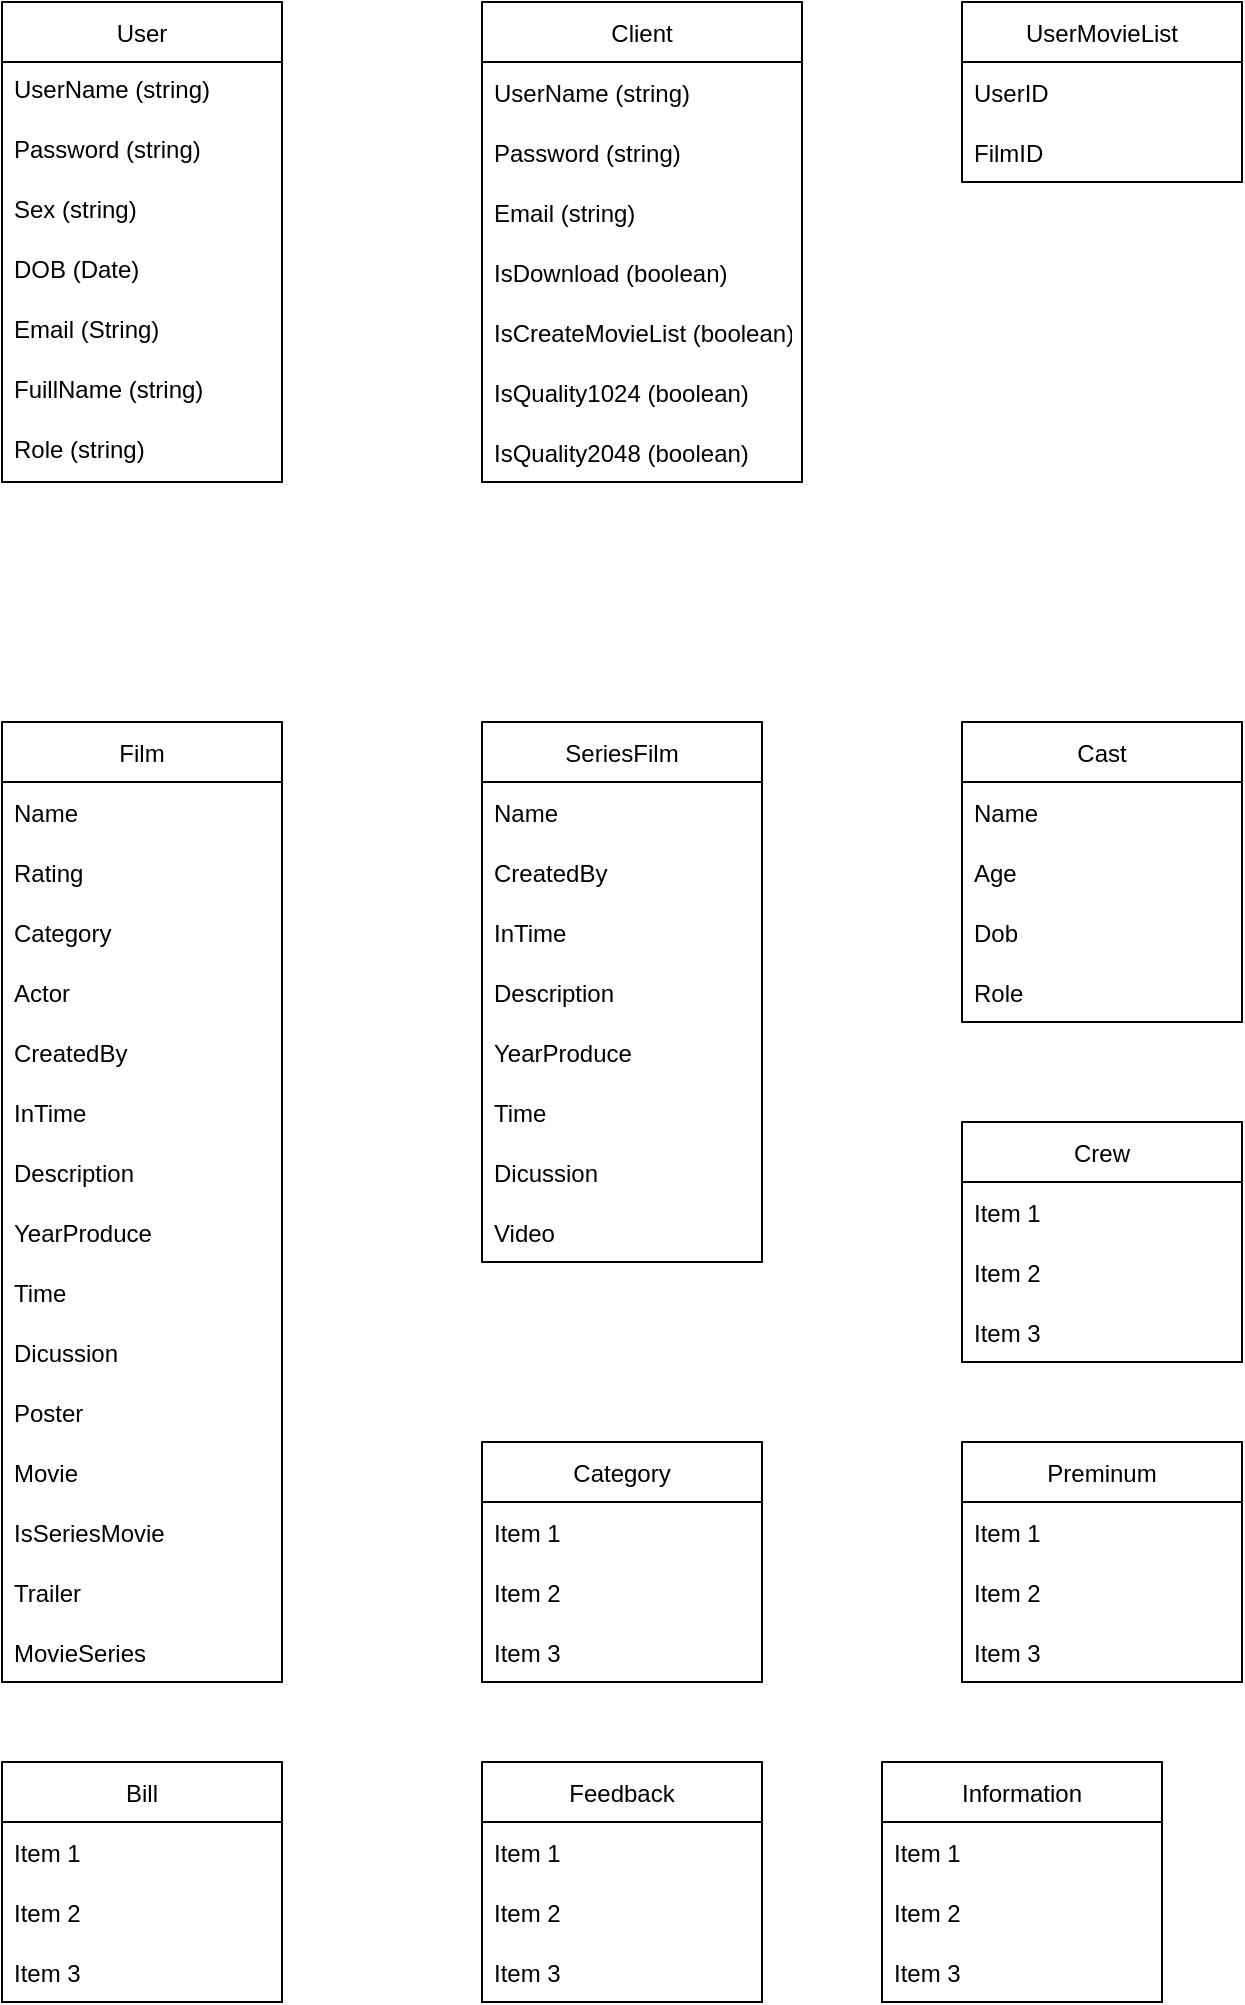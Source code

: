 <mxfile version="20.3.0" type="device"><diagram id="9KACUhpsHCOFmQkvdYIT" name="Page-1"><mxGraphModel dx="1422" dy="857" grid="1" gridSize="10" guides="1" tooltips="1" connect="1" arrows="1" fold="1" page="1" pageScale="1" pageWidth="850" pageHeight="1100" math="0" shadow="0"><root><mxCell id="0"/><mxCell id="1" parent="0"/><mxCell id="pkG-BoWIUoiV_WbQe9U1-2" value="User" style="swimlane;fontStyle=0;childLayout=stackLayout;horizontal=1;startSize=30;horizontalStack=0;resizeParent=1;resizeParentMax=0;resizeLast=0;collapsible=1;marginBottom=0;" parent="1" vertex="1"><mxGeometry x="80" y="40" width="140" height="240" as="geometry"><mxRectangle x="70" y="100" width="70" height="30" as="alternateBounds"/></mxGeometry></mxCell><mxCell id="pkG-BoWIUoiV_WbQe9U1-4" value="UserName (string)" style="text;strokeColor=none;fillColor=none;align=left;verticalAlign=top;spacingLeft=4;spacingRight=4;overflow=hidden;points=[[0,0.5],[1,0.5]];portConstraint=eastwest;rotatable=0;" parent="pkG-BoWIUoiV_WbQe9U1-2" vertex="1"><mxGeometry y="30" width="140" height="30" as="geometry"/></mxCell><mxCell id="pkG-BoWIUoiV_WbQe9U1-5" value="Password (string)" style="text;strokeColor=none;fillColor=none;align=left;verticalAlign=top;spacingLeft=4;spacingRight=4;overflow=hidden;points=[[0,0.5],[1,0.5]];portConstraint=eastwest;rotatable=0;" parent="pkG-BoWIUoiV_WbQe9U1-2" vertex="1"><mxGeometry y="60" width="140" height="30" as="geometry"/></mxCell><mxCell id="pkG-BoWIUoiV_WbQe9U1-6" value="Sex (string)" style="text;strokeColor=none;fillColor=none;align=left;verticalAlign=top;spacingLeft=4;spacingRight=4;overflow=hidden;points=[[0,0.5],[1,0.5]];portConstraint=eastwest;rotatable=0;" parent="pkG-BoWIUoiV_WbQe9U1-2" vertex="1"><mxGeometry y="90" width="140" height="30" as="geometry"/></mxCell><mxCell id="pkG-BoWIUoiV_WbQe9U1-7" value="DOB (Date)&#10;" style="text;strokeColor=none;fillColor=none;align=left;verticalAlign=top;spacingLeft=4;spacingRight=4;overflow=hidden;points=[[0,0.5],[1,0.5]];portConstraint=eastwest;rotatable=0;" parent="pkG-BoWIUoiV_WbQe9U1-2" vertex="1"><mxGeometry y="120" width="140" height="30" as="geometry"/></mxCell><mxCell id="pkG-BoWIUoiV_WbQe9U1-8" value="Email (String)&#10;" style="text;strokeColor=none;fillColor=none;align=left;verticalAlign=top;spacingLeft=4;spacingRight=4;overflow=hidden;points=[[0,0.5],[1,0.5]];portConstraint=eastwest;rotatable=0;" parent="pkG-BoWIUoiV_WbQe9U1-2" vertex="1"><mxGeometry y="150" width="140" height="30" as="geometry"/></mxCell><mxCell id="Md7j3ONvjU_q5CFGirUN-1" value="FuillName (string)" style="text;strokeColor=none;fillColor=none;align=left;verticalAlign=top;spacingLeft=4;spacingRight=4;overflow=hidden;points=[[0,0.5],[1,0.5]];portConstraint=eastwest;rotatable=0;" parent="pkG-BoWIUoiV_WbQe9U1-2" vertex="1"><mxGeometry y="180" width="140" height="30" as="geometry"/></mxCell><mxCell id="8tAIHg-STmEl-ua8atmT-22" value="Role (string)" style="text;strokeColor=none;fillColor=none;align=left;verticalAlign=top;spacingLeft=4;spacingRight=4;overflow=hidden;points=[[0,0.5],[1,0.5]];portConstraint=eastwest;rotatable=0;" parent="pkG-BoWIUoiV_WbQe9U1-2" vertex="1"><mxGeometry y="210" width="140" height="30" as="geometry"/></mxCell><mxCell id="8GAvj-Le2mO6qykfAHEM-1" value="Film" style="swimlane;fontStyle=0;childLayout=stackLayout;horizontal=1;startSize=30;horizontalStack=0;resizeParent=1;resizeParentMax=0;resizeLast=0;collapsible=1;marginBottom=0;" parent="1" vertex="1"><mxGeometry x="80" y="400" width="140" height="480" as="geometry"/></mxCell><mxCell id="8GAvj-Le2mO6qykfAHEM-2" value="Name" style="text;strokeColor=none;fillColor=none;align=left;verticalAlign=middle;spacingLeft=4;spacingRight=4;overflow=hidden;points=[[0,0.5],[1,0.5]];portConstraint=eastwest;rotatable=0;" parent="8GAvj-Le2mO6qykfAHEM-1" vertex="1"><mxGeometry y="30" width="140" height="30" as="geometry"/></mxCell><mxCell id="8GAvj-Le2mO6qykfAHEM-3" value="Rating" style="text;strokeColor=none;fillColor=none;align=left;verticalAlign=middle;spacingLeft=4;spacingRight=4;overflow=hidden;points=[[0,0.5],[1,0.5]];portConstraint=eastwest;rotatable=0;" parent="8GAvj-Le2mO6qykfAHEM-1" vertex="1"><mxGeometry y="60" width="140" height="30" as="geometry"/></mxCell><mxCell id="8GAvj-Le2mO6qykfAHEM-4" value="Category" style="text;strokeColor=none;fillColor=none;align=left;verticalAlign=middle;spacingLeft=4;spacingRight=4;overflow=hidden;points=[[0,0.5],[1,0.5]];portConstraint=eastwest;rotatable=0;" parent="8GAvj-Le2mO6qykfAHEM-1" vertex="1"><mxGeometry y="90" width="140" height="30" as="geometry"/></mxCell><mxCell id="8tAIHg-STmEl-ua8atmT-11" value="Actor" style="text;strokeColor=none;fillColor=none;align=left;verticalAlign=middle;spacingLeft=4;spacingRight=4;overflow=hidden;points=[[0,0.5],[1,0.5]];portConstraint=eastwest;rotatable=0;" parent="8GAvj-Le2mO6qykfAHEM-1" vertex="1"><mxGeometry y="120" width="140" height="30" as="geometry"/></mxCell><mxCell id="8tAIHg-STmEl-ua8atmT-19" value="CreatedBy" style="text;strokeColor=none;fillColor=none;align=left;verticalAlign=middle;spacingLeft=4;spacingRight=4;overflow=hidden;points=[[0,0.5],[1,0.5]];portConstraint=eastwest;rotatable=0;" parent="8GAvj-Le2mO6qykfAHEM-1" vertex="1"><mxGeometry y="150" width="140" height="30" as="geometry"/></mxCell><mxCell id="8tAIHg-STmEl-ua8atmT-21" value="InTime" style="text;strokeColor=none;fillColor=none;align=left;verticalAlign=middle;spacingLeft=4;spacingRight=4;overflow=hidden;points=[[0,0.5],[1,0.5]];portConstraint=eastwest;rotatable=0;" parent="8GAvj-Le2mO6qykfAHEM-1" vertex="1"><mxGeometry y="180" width="140" height="30" as="geometry"/></mxCell><mxCell id="tc5GAwrY-Xm7LqCdionB-3" value="Description" style="text;strokeColor=none;fillColor=none;align=left;verticalAlign=middle;spacingLeft=4;spacingRight=4;overflow=hidden;points=[[0,0.5],[1,0.5]];portConstraint=eastwest;rotatable=0;" parent="8GAvj-Le2mO6qykfAHEM-1" vertex="1"><mxGeometry y="210" width="140" height="30" as="geometry"/></mxCell><mxCell id="tc5GAwrY-Xm7LqCdionB-5" value="YearProduce" style="text;strokeColor=none;fillColor=none;align=left;verticalAlign=middle;spacingLeft=4;spacingRight=4;overflow=hidden;points=[[0,0.5],[1,0.5]];portConstraint=eastwest;rotatable=0;" parent="8GAvj-Le2mO6qykfAHEM-1" vertex="1"><mxGeometry y="240" width="140" height="30" as="geometry"/></mxCell><mxCell id="tc5GAwrY-Xm7LqCdionB-6" value="Time" style="text;strokeColor=none;fillColor=none;align=left;verticalAlign=middle;spacingLeft=4;spacingRight=4;overflow=hidden;points=[[0,0.5],[1,0.5]];portConstraint=eastwest;rotatable=0;" parent="8GAvj-Le2mO6qykfAHEM-1" vertex="1"><mxGeometry y="270" width="140" height="30" as="geometry"/></mxCell><mxCell id="tc5GAwrY-Xm7LqCdionB-7" value="Dicussion" style="text;strokeColor=none;fillColor=none;align=left;verticalAlign=middle;spacingLeft=4;spacingRight=4;overflow=hidden;points=[[0,0.5],[1,0.5]];portConstraint=eastwest;rotatable=0;" parent="8GAvj-Le2mO6qykfAHEM-1" vertex="1"><mxGeometry y="300" width="140" height="30" as="geometry"/></mxCell><mxCell id="tc5GAwrY-Xm7LqCdionB-19" value="Poster" style="text;strokeColor=none;fillColor=none;align=left;verticalAlign=middle;spacingLeft=4;spacingRight=4;overflow=hidden;points=[[0,0.5],[1,0.5]];portConstraint=eastwest;rotatable=0;" parent="8GAvj-Le2mO6qykfAHEM-1" vertex="1"><mxGeometry y="330" width="140" height="30" as="geometry"/></mxCell><mxCell id="tc5GAwrY-Xm7LqCdionB-51" value="Movie" style="text;strokeColor=none;fillColor=none;align=left;verticalAlign=middle;spacingLeft=4;spacingRight=4;overflow=hidden;points=[[0,0.5],[1,0.5]];portConstraint=eastwest;rotatable=0;" parent="8GAvj-Le2mO6qykfAHEM-1" vertex="1"><mxGeometry y="360" width="140" height="30" as="geometry"/></mxCell><mxCell id="tc5GAwrY-Xm7LqCdionB-65" value="IsSeriesMovie" style="text;strokeColor=none;fillColor=none;align=left;verticalAlign=middle;spacingLeft=4;spacingRight=4;overflow=hidden;points=[[0,0.5],[1,0.5]];portConstraint=eastwest;rotatable=0;" parent="8GAvj-Le2mO6qykfAHEM-1" vertex="1"><mxGeometry y="390" width="140" height="30" as="geometry"/></mxCell><mxCell id="tc5GAwrY-Xm7LqCdionB-66" value="Trailer" style="text;strokeColor=none;fillColor=none;align=left;verticalAlign=middle;spacingLeft=4;spacingRight=4;overflow=hidden;points=[[0,0.5],[1,0.5]];portConstraint=eastwest;rotatable=0;" parent="8GAvj-Le2mO6qykfAHEM-1" vertex="1"><mxGeometry y="420" width="140" height="30" as="geometry"/></mxCell><mxCell id="tc5GAwrY-Xm7LqCdionB-68" value="MovieSeries" style="text;strokeColor=none;fillColor=none;align=left;verticalAlign=middle;spacingLeft=4;spacingRight=4;overflow=hidden;points=[[0,0.5],[1,0.5]];portConstraint=eastwest;rotatable=0;" parent="8GAvj-Le2mO6qykfAHEM-1" vertex="1"><mxGeometry y="450" width="140" height="30" as="geometry"/></mxCell><mxCell id="8GAvj-Le2mO6qykfAHEM-5" value="Cast" style="swimlane;fontStyle=0;childLayout=stackLayout;horizontal=1;startSize=30;horizontalStack=0;resizeParent=1;resizeParentMax=0;resizeLast=0;collapsible=1;marginBottom=0;" parent="1" vertex="1"><mxGeometry x="560" y="400" width="140" height="150" as="geometry"/></mxCell><mxCell id="8GAvj-Le2mO6qykfAHEM-6" value="Name" style="text;strokeColor=none;fillColor=none;align=left;verticalAlign=middle;spacingLeft=4;spacingRight=4;overflow=hidden;points=[[0,0.5],[1,0.5]];portConstraint=eastwest;rotatable=0;" parent="8GAvj-Le2mO6qykfAHEM-5" vertex="1"><mxGeometry y="30" width="140" height="30" as="geometry"/></mxCell><mxCell id="8GAvj-Le2mO6qykfAHEM-7" value="Age" style="text;strokeColor=none;fillColor=none;align=left;verticalAlign=middle;spacingLeft=4;spacingRight=4;overflow=hidden;points=[[0,0.5],[1,0.5]];portConstraint=eastwest;rotatable=0;" parent="8GAvj-Le2mO6qykfAHEM-5" vertex="1"><mxGeometry y="60" width="140" height="30" as="geometry"/></mxCell><mxCell id="8GAvj-Le2mO6qykfAHEM-8" value="Dob" style="text;strokeColor=none;fillColor=none;align=left;verticalAlign=middle;spacingLeft=4;spacingRight=4;overflow=hidden;points=[[0,0.5],[1,0.5]];portConstraint=eastwest;rotatable=0;" parent="8GAvj-Le2mO6qykfAHEM-5" vertex="1"><mxGeometry y="90" width="140" height="30" as="geometry"/></mxCell><mxCell id="rz-0dCNkfiMnlCDPqfOX-1" value="Role" style="text;strokeColor=none;fillColor=none;align=left;verticalAlign=middle;spacingLeft=4;spacingRight=4;overflow=hidden;points=[[0,0.5],[1,0.5]];portConstraint=eastwest;rotatable=0;" vertex="1" parent="8GAvj-Le2mO6qykfAHEM-5"><mxGeometry y="120" width="140" height="30" as="geometry"/></mxCell><mxCell id="8GAvj-Le2mO6qykfAHEM-9" value="Client" style="swimlane;fontStyle=0;childLayout=stackLayout;horizontal=1;startSize=30;horizontalStack=0;resizeParent=1;resizeParentMax=0;resizeLast=0;collapsible=1;marginBottom=0;" parent="1" vertex="1"><mxGeometry x="320" y="40" width="160" height="240" as="geometry"/></mxCell><mxCell id="8GAvj-Le2mO6qykfAHEM-10" value="UserName (string)" style="text;strokeColor=none;fillColor=none;align=left;verticalAlign=middle;spacingLeft=4;spacingRight=4;overflow=hidden;points=[[0,0.5],[1,0.5]];portConstraint=eastwest;rotatable=0;" parent="8GAvj-Le2mO6qykfAHEM-9" vertex="1"><mxGeometry y="30" width="160" height="30" as="geometry"/></mxCell><mxCell id="8GAvj-Le2mO6qykfAHEM-11" value="Password (string)" style="text;strokeColor=none;fillColor=none;align=left;verticalAlign=middle;spacingLeft=4;spacingRight=4;overflow=hidden;points=[[0,0.5],[1,0.5]];portConstraint=eastwest;rotatable=0;" parent="8GAvj-Le2mO6qykfAHEM-9" vertex="1"><mxGeometry y="60" width="160" height="30" as="geometry"/></mxCell><mxCell id="8GAvj-Le2mO6qykfAHEM-12" value="Email (string)" style="text;strokeColor=none;fillColor=none;align=left;verticalAlign=middle;spacingLeft=4;spacingRight=4;overflow=hidden;points=[[0,0.5],[1,0.5]];portConstraint=eastwest;rotatable=0;" parent="8GAvj-Le2mO6qykfAHEM-9" vertex="1"><mxGeometry y="90" width="160" height="30" as="geometry"/></mxCell><mxCell id="8tAIHg-STmEl-ua8atmT-9" value="IsDownload (boolean)        " style="text;strokeColor=none;fillColor=none;align=left;verticalAlign=middle;spacingLeft=4;spacingRight=4;overflow=hidden;points=[[0,0.5],[1,0.5]];portConstraint=eastwest;rotatable=0;" parent="8GAvj-Le2mO6qykfAHEM-9" vertex="1"><mxGeometry y="120" width="160" height="30" as="geometry"/></mxCell><mxCell id="8tAIHg-STmEl-ua8atmT-10" value="IsCreateMovieList (boolean)" style="text;strokeColor=none;fillColor=none;align=left;verticalAlign=middle;spacingLeft=4;spacingRight=4;overflow=hidden;points=[[0,0.5],[1,0.5]];portConstraint=eastwest;rotatable=0;" parent="8GAvj-Le2mO6qykfAHEM-9" vertex="1"><mxGeometry y="150" width="160" height="30" as="geometry"/></mxCell><mxCell id="tc5GAwrY-Xm7LqCdionB-1" value="IsQuality1024 (boolean)" style="text;strokeColor=none;fillColor=none;align=left;verticalAlign=middle;spacingLeft=4;spacingRight=4;overflow=hidden;points=[[0,0.5],[1,0.5]];portConstraint=eastwest;rotatable=0;" parent="8GAvj-Le2mO6qykfAHEM-9" vertex="1"><mxGeometry y="180" width="160" height="30" as="geometry"/></mxCell><mxCell id="tc5GAwrY-Xm7LqCdionB-2" value="IsQuality2048 (boolean)" style="text;strokeColor=none;fillColor=none;align=left;verticalAlign=middle;spacingLeft=4;spacingRight=4;overflow=hidden;points=[[0,0.5],[1,0.5]];portConstraint=eastwest;rotatable=0;" parent="8GAvj-Le2mO6qykfAHEM-9" vertex="1"><mxGeometry y="210" width="160" height="30" as="geometry"/></mxCell><mxCell id="8GAvj-Le2mO6qykfAHEM-13" value="Category" style="swimlane;fontStyle=0;childLayout=stackLayout;horizontal=1;startSize=30;horizontalStack=0;resizeParent=1;resizeParentMax=0;resizeLast=0;collapsible=1;marginBottom=0;" parent="1" vertex="1"><mxGeometry x="320" y="760" width="140" height="120" as="geometry"/></mxCell><mxCell id="8GAvj-Le2mO6qykfAHEM-14" value="Item 1" style="text;strokeColor=none;fillColor=none;align=left;verticalAlign=middle;spacingLeft=4;spacingRight=4;overflow=hidden;points=[[0,0.5],[1,0.5]];portConstraint=eastwest;rotatable=0;" parent="8GAvj-Le2mO6qykfAHEM-13" vertex="1"><mxGeometry y="30" width="140" height="30" as="geometry"/></mxCell><mxCell id="8GAvj-Le2mO6qykfAHEM-15" value="Item 2" style="text;strokeColor=none;fillColor=none;align=left;verticalAlign=middle;spacingLeft=4;spacingRight=4;overflow=hidden;points=[[0,0.5],[1,0.5]];portConstraint=eastwest;rotatable=0;" parent="8GAvj-Le2mO6qykfAHEM-13" vertex="1"><mxGeometry y="60" width="140" height="30" as="geometry"/></mxCell><mxCell id="8GAvj-Le2mO6qykfAHEM-16" value="Item 3" style="text;strokeColor=none;fillColor=none;align=left;verticalAlign=middle;spacingLeft=4;spacingRight=4;overflow=hidden;points=[[0,0.5],[1,0.5]];portConstraint=eastwest;rotatable=0;" parent="8GAvj-Le2mO6qykfAHEM-13" vertex="1"><mxGeometry y="90" width="140" height="30" as="geometry"/></mxCell><mxCell id="8GAvj-Le2mO6qykfAHEM-17" value="UserMovieList" style="swimlane;fontStyle=0;childLayout=stackLayout;horizontal=1;startSize=30;horizontalStack=0;resizeParent=1;resizeParentMax=0;resizeLast=0;collapsible=1;marginBottom=0;" parent="1" vertex="1"><mxGeometry x="560" y="40" width="140" height="90" as="geometry"/></mxCell><mxCell id="8GAvj-Le2mO6qykfAHEM-18" value="UserID" style="text;strokeColor=none;fillColor=none;align=left;verticalAlign=middle;spacingLeft=4;spacingRight=4;overflow=hidden;points=[[0,0.5],[1,0.5]];portConstraint=eastwest;rotatable=0;" parent="8GAvj-Le2mO6qykfAHEM-17" vertex="1"><mxGeometry y="30" width="140" height="30" as="geometry"/></mxCell><mxCell id="8GAvj-Le2mO6qykfAHEM-19" value="FilmID" style="text;strokeColor=none;fillColor=none;align=left;verticalAlign=middle;spacingLeft=4;spacingRight=4;overflow=hidden;points=[[0,0.5],[1,0.5]];portConstraint=eastwest;rotatable=0;" parent="8GAvj-Le2mO6qykfAHEM-17" vertex="1"><mxGeometry y="60" width="140" height="30" as="geometry"/></mxCell><mxCell id="8GAvj-Le2mO6qykfAHEM-30" value="Preminum" style="swimlane;fontStyle=0;childLayout=stackLayout;horizontal=1;startSize=30;horizontalStack=0;resizeParent=1;resizeParentMax=0;resizeLast=0;collapsible=1;marginBottom=0;" parent="1" vertex="1"><mxGeometry x="560" y="760" width="140" height="120" as="geometry"/></mxCell><mxCell id="8GAvj-Le2mO6qykfAHEM-31" value="Item 1" style="text;strokeColor=none;fillColor=none;align=left;verticalAlign=middle;spacingLeft=4;spacingRight=4;overflow=hidden;points=[[0,0.5],[1,0.5]];portConstraint=eastwest;rotatable=0;" parent="8GAvj-Le2mO6qykfAHEM-30" vertex="1"><mxGeometry y="30" width="140" height="30" as="geometry"/></mxCell><mxCell id="8GAvj-Le2mO6qykfAHEM-32" value="Item 2" style="text;strokeColor=none;fillColor=none;align=left;verticalAlign=middle;spacingLeft=4;spacingRight=4;overflow=hidden;points=[[0,0.5],[1,0.5]];portConstraint=eastwest;rotatable=0;" parent="8GAvj-Le2mO6qykfAHEM-30" vertex="1"><mxGeometry y="60" width="140" height="30" as="geometry"/></mxCell><mxCell id="8GAvj-Le2mO6qykfAHEM-33" value="Item 3" style="text;strokeColor=none;fillColor=none;align=left;verticalAlign=middle;spacingLeft=4;spacingRight=4;overflow=hidden;points=[[0,0.5],[1,0.5]];portConstraint=eastwest;rotatable=0;" parent="8GAvj-Le2mO6qykfAHEM-30" vertex="1"><mxGeometry y="90" width="140" height="30" as="geometry"/></mxCell><mxCell id="8tAIHg-STmEl-ua8atmT-1" value="Bill" style="swimlane;fontStyle=0;childLayout=stackLayout;horizontal=1;startSize=30;horizontalStack=0;resizeParent=1;resizeParentMax=0;resizeLast=0;collapsible=1;marginBottom=0;" parent="1" vertex="1"><mxGeometry x="80" y="920" width="140" height="120" as="geometry"/></mxCell><mxCell id="8tAIHg-STmEl-ua8atmT-2" value="Item 1" style="text;strokeColor=none;fillColor=none;align=left;verticalAlign=middle;spacingLeft=4;spacingRight=4;overflow=hidden;points=[[0,0.5],[1,0.5]];portConstraint=eastwest;rotatable=0;" parent="8tAIHg-STmEl-ua8atmT-1" vertex="1"><mxGeometry y="30" width="140" height="30" as="geometry"/></mxCell><mxCell id="8tAIHg-STmEl-ua8atmT-3" value="Item 2" style="text;strokeColor=none;fillColor=none;align=left;verticalAlign=middle;spacingLeft=4;spacingRight=4;overflow=hidden;points=[[0,0.5],[1,0.5]];portConstraint=eastwest;rotatable=0;" parent="8tAIHg-STmEl-ua8atmT-1" vertex="1"><mxGeometry y="60" width="140" height="30" as="geometry"/></mxCell><mxCell id="8tAIHg-STmEl-ua8atmT-4" value="Item 3" style="text;strokeColor=none;fillColor=none;align=left;verticalAlign=middle;spacingLeft=4;spacingRight=4;overflow=hidden;points=[[0,0.5],[1,0.5]];portConstraint=eastwest;rotatable=0;" parent="8tAIHg-STmEl-ua8atmT-1" vertex="1"><mxGeometry y="90" width="140" height="30" as="geometry"/></mxCell><mxCell id="8tAIHg-STmEl-ua8atmT-5" value="Feedback" style="swimlane;fontStyle=0;childLayout=stackLayout;horizontal=1;startSize=30;horizontalStack=0;resizeParent=1;resizeParentMax=0;resizeLast=0;collapsible=1;marginBottom=0;" parent="1" vertex="1"><mxGeometry x="320" y="920" width="140" height="120" as="geometry"/></mxCell><mxCell id="8tAIHg-STmEl-ua8atmT-6" value="Item 1" style="text;strokeColor=none;fillColor=none;align=left;verticalAlign=middle;spacingLeft=4;spacingRight=4;overflow=hidden;points=[[0,0.5],[1,0.5]];portConstraint=eastwest;rotatable=0;" parent="8tAIHg-STmEl-ua8atmT-5" vertex="1"><mxGeometry y="30" width="140" height="30" as="geometry"/></mxCell><mxCell id="8tAIHg-STmEl-ua8atmT-7" value="Item 2" style="text;strokeColor=none;fillColor=none;align=left;verticalAlign=middle;spacingLeft=4;spacingRight=4;overflow=hidden;points=[[0,0.5],[1,0.5]];portConstraint=eastwest;rotatable=0;" parent="8tAIHg-STmEl-ua8atmT-5" vertex="1"><mxGeometry y="60" width="140" height="30" as="geometry"/></mxCell><mxCell id="8tAIHg-STmEl-ua8atmT-8" value="Item 3" style="text;strokeColor=none;fillColor=none;align=left;verticalAlign=middle;spacingLeft=4;spacingRight=4;overflow=hidden;points=[[0,0.5],[1,0.5]];portConstraint=eastwest;rotatable=0;" parent="8tAIHg-STmEl-ua8atmT-5" vertex="1"><mxGeometry y="90" width="140" height="30" as="geometry"/></mxCell><mxCell id="tc5GAwrY-Xm7LqCdionB-20" value="Crew" style="swimlane;fontStyle=0;childLayout=stackLayout;horizontal=1;startSize=30;horizontalStack=0;resizeParent=1;resizeParentMax=0;resizeLast=0;collapsible=1;marginBottom=0;" parent="1" vertex="1"><mxGeometry x="560" y="600" width="140" height="120" as="geometry"/></mxCell><mxCell id="tc5GAwrY-Xm7LqCdionB-21" value="Item 1" style="text;strokeColor=none;fillColor=none;align=left;verticalAlign=middle;spacingLeft=4;spacingRight=4;overflow=hidden;points=[[0,0.5],[1,0.5]];portConstraint=eastwest;rotatable=0;" parent="tc5GAwrY-Xm7LqCdionB-20" vertex="1"><mxGeometry y="30" width="140" height="30" as="geometry"/></mxCell><mxCell id="tc5GAwrY-Xm7LqCdionB-22" value="Item 2" style="text;strokeColor=none;fillColor=none;align=left;verticalAlign=middle;spacingLeft=4;spacingRight=4;overflow=hidden;points=[[0,0.5],[1,0.5]];portConstraint=eastwest;rotatable=0;" parent="tc5GAwrY-Xm7LqCdionB-20" vertex="1"><mxGeometry y="60" width="140" height="30" as="geometry"/></mxCell><mxCell id="tc5GAwrY-Xm7LqCdionB-23" value="Item 3" style="text;strokeColor=none;fillColor=none;align=left;verticalAlign=middle;spacingLeft=4;spacingRight=4;overflow=hidden;points=[[0,0.5],[1,0.5]];portConstraint=eastwest;rotatable=0;" parent="tc5GAwrY-Xm7LqCdionB-20" vertex="1"><mxGeometry y="90" width="140" height="30" as="geometry"/></mxCell><mxCell id="tc5GAwrY-Xm7LqCdionB-52" value="SeriesFilm" style="swimlane;fontStyle=0;childLayout=stackLayout;horizontal=1;startSize=30;horizontalStack=0;resizeParent=1;resizeParentMax=0;resizeLast=0;collapsible=1;marginBottom=0;" parent="1" vertex="1"><mxGeometry x="320" y="400" width="140" height="270" as="geometry"/></mxCell><mxCell id="tc5GAwrY-Xm7LqCdionB-53" value="Name" style="text;strokeColor=none;fillColor=none;align=left;verticalAlign=middle;spacingLeft=4;spacingRight=4;overflow=hidden;points=[[0,0.5],[1,0.5]];portConstraint=eastwest;rotatable=0;" parent="tc5GAwrY-Xm7LqCdionB-52" vertex="1"><mxGeometry y="30" width="140" height="30" as="geometry"/></mxCell><mxCell id="tc5GAwrY-Xm7LqCdionB-57" value="CreatedBy" style="text;strokeColor=none;fillColor=none;align=left;verticalAlign=middle;spacingLeft=4;spacingRight=4;overflow=hidden;points=[[0,0.5],[1,0.5]];portConstraint=eastwest;rotatable=0;" parent="tc5GAwrY-Xm7LqCdionB-52" vertex="1"><mxGeometry y="60" width="140" height="30" as="geometry"/></mxCell><mxCell id="tc5GAwrY-Xm7LqCdionB-58" value="InTime" style="text;strokeColor=none;fillColor=none;align=left;verticalAlign=middle;spacingLeft=4;spacingRight=4;overflow=hidden;points=[[0,0.5],[1,0.5]];portConstraint=eastwest;rotatable=0;" parent="tc5GAwrY-Xm7LqCdionB-52" vertex="1"><mxGeometry y="90" width="140" height="30" as="geometry"/></mxCell><mxCell id="tc5GAwrY-Xm7LqCdionB-59" value="Description" style="text;strokeColor=none;fillColor=none;align=left;verticalAlign=middle;spacingLeft=4;spacingRight=4;overflow=hidden;points=[[0,0.5],[1,0.5]];portConstraint=eastwest;rotatable=0;" parent="tc5GAwrY-Xm7LqCdionB-52" vertex="1"><mxGeometry y="120" width="140" height="30" as="geometry"/></mxCell><mxCell id="tc5GAwrY-Xm7LqCdionB-60" value="YearProduce" style="text;strokeColor=none;fillColor=none;align=left;verticalAlign=middle;spacingLeft=4;spacingRight=4;overflow=hidden;points=[[0,0.5],[1,0.5]];portConstraint=eastwest;rotatable=0;" parent="tc5GAwrY-Xm7LqCdionB-52" vertex="1"><mxGeometry y="150" width="140" height="30" as="geometry"/></mxCell><mxCell id="tc5GAwrY-Xm7LqCdionB-61" value="Time" style="text;strokeColor=none;fillColor=none;align=left;verticalAlign=middle;spacingLeft=4;spacingRight=4;overflow=hidden;points=[[0,0.5],[1,0.5]];portConstraint=eastwest;rotatable=0;" parent="tc5GAwrY-Xm7LqCdionB-52" vertex="1"><mxGeometry y="180" width="140" height="30" as="geometry"/></mxCell><mxCell id="tc5GAwrY-Xm7LqCdionB-62" value="Dicussion" style="text;strokeColor=none;fillColor=none;align=left;verticalAlign=middle;spacingLeft=4;spacingRight=4;overflow=hidden;points=[[0,0.5],[1,0.5]];portConstraint=eastwest;rotatable=0;" parent="tc5GAwrY-Xm7LqCdionB-52" vertex="1"><mxGeometry y="210" width="140" height="30" as="geometry"/></mxCell><mxCell id="tc5GAwrY-Xm7LqCdionB-64" value="Video" style="text;strokeColor=none;fillColor=none;align=left;verticalAlign=middle;spacingLeft=4;spacingRight=4;overflow=hidden;points=[[0,0.5],[1,0.5]];portConstraint=eastwest;rotatable=0;" parent="tc5GAwrY-Xm7LqCdionB-52" vertex="1"><mxGeometry y="240" width="140" height="30" as="geometry"/></mxCell><mxCell id="tc5GAwrY-Xm7LqCdionB-70" value="Information" style="swimlane;fontStyle=0;childLayout=stackLayout;horizontal=1;startSize=30;horizontalStack=0;resizeParent=1;resizeParentMax=0;resizeLast=0;collapsible=1;marginBottom=0;" parent="1" vertex="1"><mxGeometry x="520" y="920" width="140" height="120" as="geometry"/></mxCell><mxCell id="tc5GAwrY-Xm7LqCdionB-71" value="Item 1" style="text;strokeColor=none;fillColor=none;align=left;verticalAlign=middle;spacingLeft=4;spacingRight=4;overflow=hidden;points=[[0,0.5],[1,0.5]];portConstraint=eastwest;rotatable=0;" parent="tc5GAwrY-Xm7LqCdionB-70" vertex="1"><mxGeometry y="30" width="140" height="30" as="geometry"/></mxCell><mxCell id="tc5GAwrY-Xm7LqCdionB-72" value="Item 2" style="text;strokeColor=none;fillColor=none;align=left;verticalAlign=middle;spacingLeft=4;spacingRight=4;overflow=hidden;points=[[0,0.5],[1,0.5]];portConstraint=eastwest;rotatable=0;" parent="tc5GAwrY-Xm7LqCdionB-70" vertex="1"><mxGeometry y="60" width="140" height="30" as="geometry"/></mxCell><mxCell id="tc5GAwrY-Xm7LqCdionB-73" value="Item 3" style="text;strokeColor=none;fillColor=none;align=left;verticalAlign=middle;spacingLeft=4;spacingRight=4;overflow=hidden;points=[[0,0.5],[1,0.5]];portConstraint=eastwest;rotatable=0;" parent="tc5GAwrY-Xm7LqCdionB-70" vertex="1"><mxGeometry y="90" width="140" height="30" as="geometry"/></mxCell></root></mxGraphModel></diagram></mxfile>